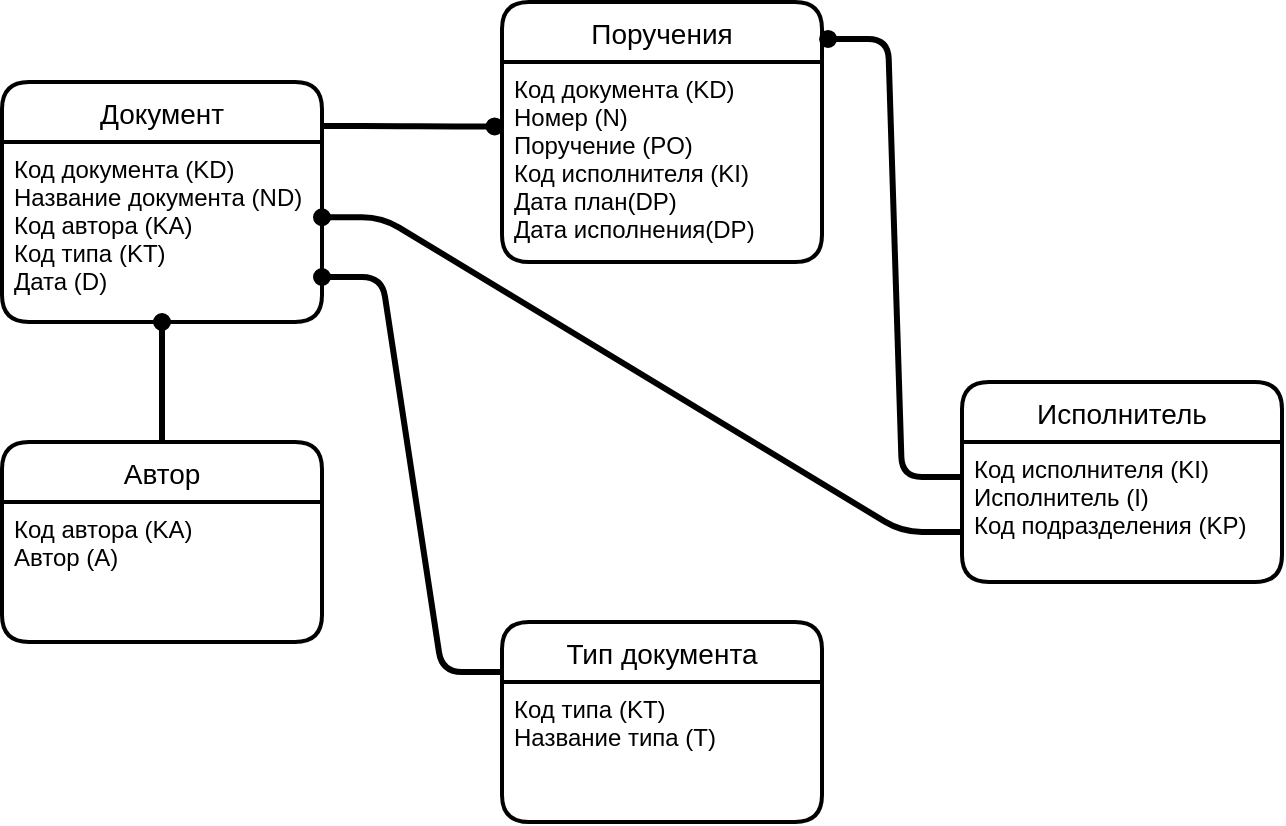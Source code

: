 <mxfile version="12.3.9" type="device" pages="1"><diagram id="xth7INtLcWOTmx3cm4a8" name="Page-1"><mxGraphModel dx="1142" dy="617" grid="1" gridSize="10" guides="1" tooltips="1" connect="1" arrows="1" fold="1" page="1" pageScale="1" pageWidth="827" pageHeight="1169" math="0" shadow="0"><root><mxCell id="0"/><mxCell id="1" parent="0"/><mxCell id="gEG15dnEa3gFnB-pD-j0-13" value="Документ" style="swimlane;childLayout=stackLayout;horizontal=1;startSize=30;horizontalStack=0;fillColor=#FFFFFF;fontColor=#000000;rounded=1;fontSize=14;fontStyle=0;strokeWidth=2;resizeParent=0;resizeLast=1;shadow=0;dashed=0;align=center;" vertex="1" parent="1"><mxGeometry x="60" y="100" width="160" height="120" as="geometry"><mxRectangle x="60" y="100" width="70" height="30" as="alternateBounds"/></mxGeometry></mxCell><mxCell id="gEG15dnEa3gFnB-pD-j0-14" value="Код документа (KD)&#10;Название документа (ND)&#10;Код автора (KA)&#10;Код типа (KT)&#10;Дата (D)" style="align=left;strokeColor=none;fillColor=none;spacingLeft=4;fontSize=12;verticalAlign=top;resizable=0;rotatable=0;part=1;" vertex="1" parent="gEG15dnEa3gFnB-pD-j0-13"><mxGeometry y="30" width="160" height="90" as="geometry"/></mxCell><mxCell id="gEG15dnEa3gFnB-pD-j0-19" value="Поручения" style="swimlane;childLayout=stackLayout;horizontal=1;startSize=30;horizontalStack=0;fillColor=#FFFFFF;fontColor=#000000;rounded=1;fontSize=14;fontStyle=0;strokeWidth=2;resizeParent=0;resizeLast=1;shadow=0;dashed=0;align=center;" vertex="1" parent="1"><mxGeometry x="310" y="60" width="160" height="130" as="geometry"><mxRectangle x="60" y="100" width="70" height="30" as="alternateBounds"/></mxGeometry></mxCell><mxCell id="gEG15dnEa3gFnB-pD-j0-21" value="" style="edgeStyle=entityRelationEdgeStyle;fontSize=12;html=1;endArrow=oval;endFill=1;entryX=-0.023;entryY=0.322;entryDx=0;entryDy=0;entryPerimeter=0;strokeWidth=3;" edge="1" parent="gEG15dnEa3gFnB-pD-j0-19" target="gEG15dnEa3gFnB-pD-j0-20"><mxGeometry width="100" height="100" relative="1" as="geometry"><mxPoint x="-90" y="62" as="sourcePoint"/><mxPoint x="30" y="59" as="targetPoint"/></mxGeometry></mxCell><mxCell id="gEG15dnEa3gFnB-pD-j0-20" value="Код документа (KD)&#10;Номер (N)&#10;Поручение (PO)&#10;Код исполнителя (KI)&#10;Дата план(DP)&#10;Дата исполнения(DP)" style="align=left;strokeColor=none;fillColor=none;spacingLeft=4;fontSize=12;verticalAlign=top;resizable=0;rotatable=0;part=1;" vertex="1" parent="gEG15dnEa3gFnB-pD-j0-19"><mxGeometry y="30" width="160" height="100" as="geometry"/></mxCell><mxCell id="gEG15dnEa3gFnB-pD-j0-23" value="Автор" style="swimlane;childLayout=stackLayout;horizontal=1;startSize=30;horizontalStack=0;fillColor=#FFFFFF;fontColor=#000000;rounded=1;fontSize=14;fontStyle=0;strokeWidth=2;resizeParent=0;resizeLast=1;shadow=0;dashed=0;align=center;" vertex="1" parent="1"><mxGeometry x="60" y="280" width="160" height="100" as="geometry"><mxRectangle x="60" y="100" width="70" height="30" as="alternateBounds"/></mxGeometry></mxCell><mxCell id="gEG15dnEa3gFnB-pD-j0-24" value="Код автора (KA)&#10;Автор (A)&#10;" style="align=left;strokeColor=none;fillColor=none;spacingLeft=4;fontSize=12;verticalAlign=top;resizable=0;rotatable=0;part=1;" vertex="1" parent="gEG15dnEa3gFnB-pD-j0-23"><mxGeometry y="30" width="160" height="70" as="geometry"/></mxCell><mxCell id="gEG15dnEa3gFnB-pD-j0-26" value="" style="endArrow=oval;html=1;rounded=0;strokeWidth=3;fontColor=#000000;endFill=1;entryX=0.5;entryY=1;entryDx=0;entryDy=0;exitX=0.5;exitY=0;exitDx=0;exitDy=0;" edge="1" parent="1" source="gEG15dnEa3gFnB-pD-j0-23" target="gEG15dnEa3gFnB-pD-j0-14"><mxGeometry relative="1" as="geometry"><mxPoint x="139.5" y="300" as="sourcePoint"/><mxPoint x="139.5" y="230" as="targetPoint"/></mxGeometry></mxCell><mxCell id="gEG15dnEa3gFnB-pD-j0-27" value="Исполнитель" style="swimlane;childLayout=stackLayout;horizontal=1;startSize=30;horizontalStack=0;fillColor=#FFFFFF;fontColor=#000000;rounded=1;fontSize=14;fontStyle=0;strokeWidth=2;resizeParent=0;resizeLast=1;shadow=0;dashed=0;align=center;" vertex="1" parent="1"><mxGeometry x="540" y="250" width="160" height="100" as="geometry"><mxRectangle x="60" y="100" width="70" height="30" as="alternateBounds"/></mxGeometry></mxCell><mxCell id="gEG15dnEa3gFnB-pD-j0-28" value="Код исполнителя (KI)&#10;Исполнитель (I)&#10;Код подразделения (KP)&#10;" style="align=left;strokeColor=none;fillColor=none;spacingLeft=4;fontSize=12;verticalAlign=top;resizable=0;rotatable=0;part=1;" vertex="1" parent="gEG15dnEa3gFnB-pD-j0-27"><mxGeometry y="30" width="160" height="70" as="geometry"/></mxCell><mxCell id="gEG15dnEa3gFnB-pD-j0-31" value="" style="edgeStyle=entityRelationEdgeStyle;fontSize=12;html=1;endArrow=none;startArrow=oval;strokeWidth=3;endFill=0;startFill=1;entryX=0;entryY=0.25;entryDx=0;entryDy=0;exitX=1;exitY=0.75;exitDx=0;exitDy=0;" edge="1" parent="1" source="gEG15dnEa3gFnB-pD-j0-14" target="gEG15dnEa3gFnB-pD-j0-32"><mxGeometry width="100" height="100" relative="1" as="geometry"><mxPoint x="230" y="197" as="sourcePoint"/><mxPoint x="330" y="390" as="targetPoint"/></mxGeometry></mxCell><mxCell id="gEG15dnEa3gFnB-pD-j0-32" value="Тип документа" style="swimlane;childLayout=stackLayout;horizontal=1;startSize=30;horizontalStack=0;fillColor=#FFFFFF;fontColor=#000000;rounded=1;fontSize=14;fontStyle=0;strokeWidth=2;resizeParent=0;resizeLast=1;shadow=0;dashed=0;align=center;" vertex="1" parent="1"><mxGeometry x="310" y="370" width="160" height="100" as="geometry"><mxRectangle x="60" y="100" width="70" height="30" as="alternateBounds"/></mxGeometry></mxCell><mxCell id="gEG15dnEa3gFnB-pD-j0-33" value="Код типа (KT)&#10;Название типа (T)&#10;" style="align=left;strokeColor=none;fillColor=none;spacingLeft=4;fontSize=12;verticalAlign=top;resizable=0;rotatable=0;part=1;" vertex="1" parent="gEG15dnEa3gFnB-pD-j0-32"><mxGeometry y="30" width="160" height="70" as="geometry"/></mxCell><mxCell id="gEG15dnEa3gFnB-pD-j0-37" value="" style="edgeStyle=entityRelationEdgeStyle;fontSize=12;html=1;endArrow=none;startArrow=oval;strokeWidth=3;endFill=0;entryX=0;entryY=0.25;entryDx=0;entryDy=0;exitX=1.019;exitY=0.142;exitDx=0;exitDy=0;exitPerimeter=0;startFill=1;" edge="1" parent="1" source="gEG15dnEa3gFnB-pD-j0-19" target="gEG15dnEa3gFnB-pD-j0-28"><mxGeometry width="100" height="100" relative="1" as="geometry"><mxPoint x="470.0" y="135" as="sourcePoint"/><mxPoint x="580.0" y="365.0" as="targetPoint"/></mxGeometry></mxCell><mxCell id="gEG15dnEa3gFnB-pD-j0-40" value="" style="edgeStyle=entityRelationEdgeStyle;fontSize=12;html=1;endArrow=none;startArrow=oval;strokeWidth=3;endFill=0;startFill=1;entryX=0;entryY=0.75;entryDx=0;entryDy=0;exitX=1;exitY=0.418;exitDx=0;exitDy=0;exitPerimeter=0;" edge="1" parent="1" source="gEG15dnEa3gFnB-pD-j0-14" target="gEG15dnEa3gFnB-pD-j0-27"><mxGeometry width="100" height="100" relative="1" as="geometry"><mxPoint x="220" y="173" as="sourcePoint"/><mxPoint x="310" y="370" as="targetPoint"/></mxGeometry></mxCell></root></mxGraphModel></diagram></mxfile>